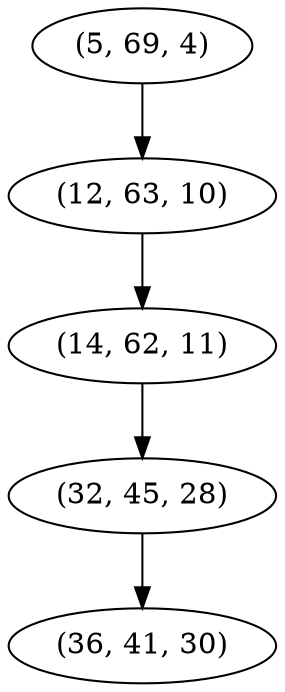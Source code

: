 digraph tree {
    "(5, 69, 4)";
    "(12, 63, 10)";
    "(14, 62, 11)";
    "(32, 45, 28)";
    "(36, 41, 30)";
    "(5, 69, 4)" -> "(12, 63, 10)";
    "(12, 63, 10)" -> "(14, 62, 11)";
    "(14, 62, 11)" -> "(32, 45, 28)";
    "(32, 45, 28)" -> "(36, 41, 30)";
}
